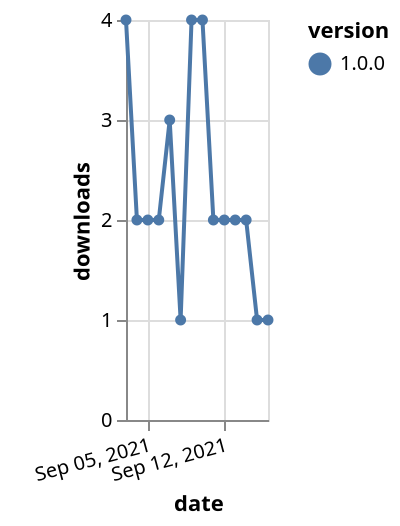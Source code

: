 {"$schema": "https://vega.github.io/schema/vega-lite/v5.json", "description": "A simple bar chart with embedded data.", "data": {"values": [{"date": "2021-09-03", "total": 243, "delta": 4, "version": "1.0.0"}, {"date": "2021-09-04", "total": 245, "delta": 2, "version": "1.0.0"}, {"date": "2021-09-05", "total": 247, "delta": 2, "version": "1.0.0"}, {"date": "2021-09-06", "total": 249, "delta": 2, "version": "1.0.0"}, {"date": "2021-09-07", "total": 252, "delta": 3, "version": "1.0.0"}, {"date": "2021-09-08", "total": 253, "delta": 1, "version": "1.0.0"}, {"date": "2021-09-09", "total": 257, "delta": 4, "version": "1.0.0"}, {"date": "2021-09-10", "total": 261, "delta": 4, "version": "1.0.0"}, {"date": "2021-09-11", "total": 263, "delta": 2, "version": "1.0.0"}, {"date": "2021-09-12", "total": 265, "delta": 2, "version": "1.0.0"}, {"date": "2021-09-13", "total": 267, "delta": 2, "version": "1.0.0"}, {"date": "2021-09-14", "total": 269, "delta": 2, "version": "1.0.0"}, {"date": "2021-09-15", "total": 270, "delta": 1, "version": "1.0.0"}, {"date": "2021-09-16", "total": 271, "delta": 1, "version": "1.0.0"}]}, "width": "container", "mark": {"type": "line", "point": {"filled": true}}, "encoding": {"x": {"field": "date", "type": "temporal", "timeUnit": "yearmonthdate", "title": "date", "axis": {"labelAngle": -15}}, "y": {"field": "delta", "type": "quantitative", "title": "downloads"}, "color": {"field": "version", "type": "nominal"}, "tooltip": {"field": "delta"}}}